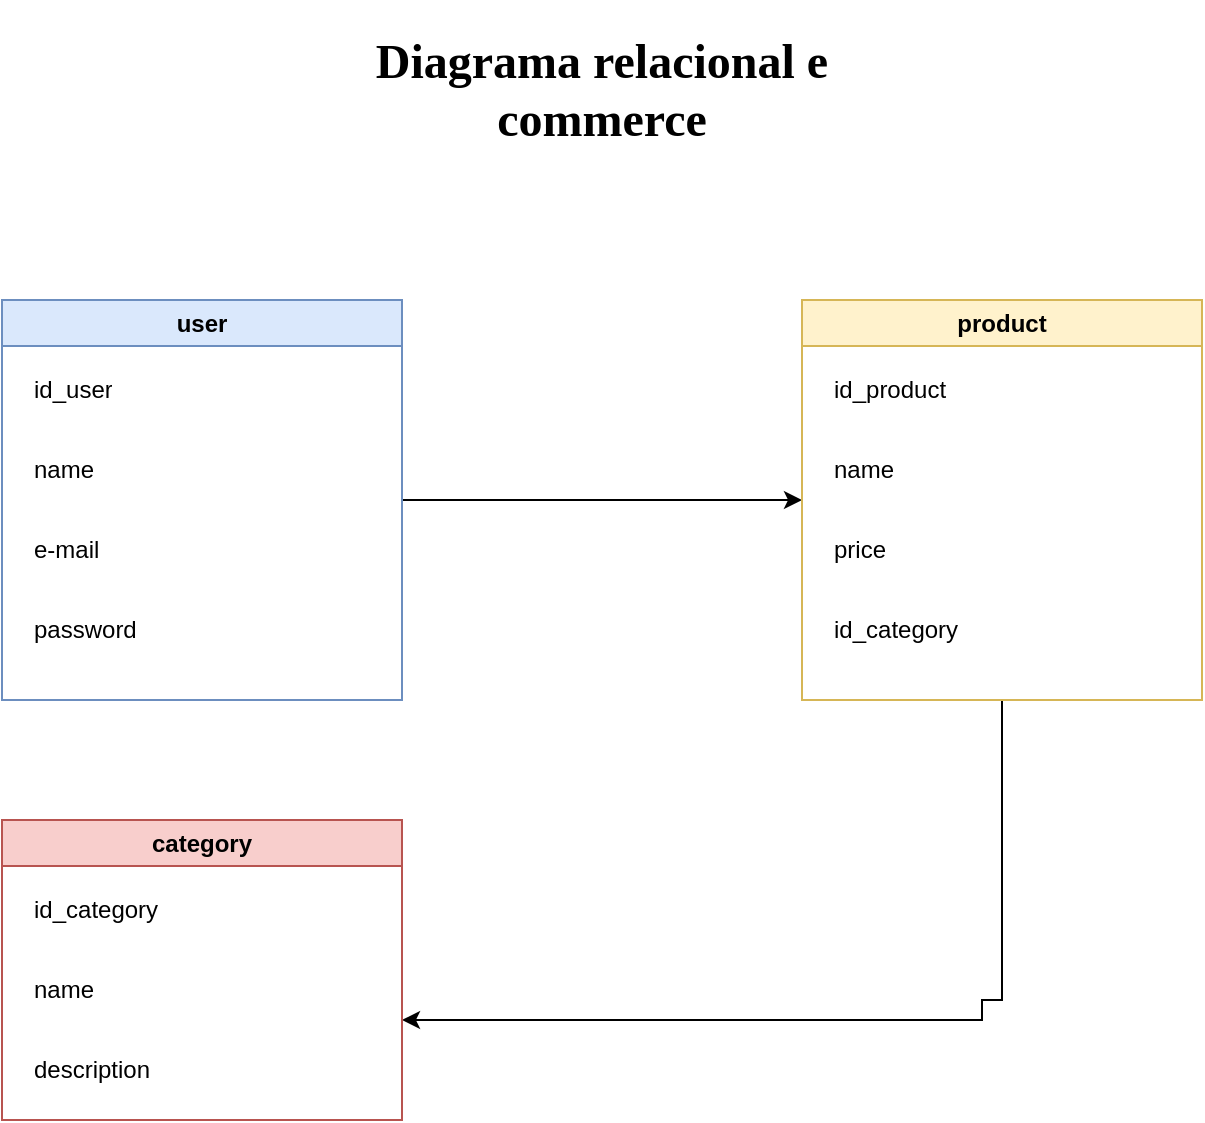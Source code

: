 <mxfile version="28.0.4">
  <diagram name="Página-1" id="oaSyYYIVJE5JFWA3_Eve">
    <mxGraphModel dx="1042" dy="626" grid="1" gridSize="10" guides="1" tooltips="1" connect="1" arrows="1" fold="1" page="1" pageScale="1" pageWidth="827" pageHeight="1169" math="0" shadow="0">
      <root>
        <mxCell id="0" />
        <mxCell id="1" parent="0" />
        <mxCell id="O8v2Y4ceW-dkkewk7JA8-32" style="edgeStyle=orthogonalEdgeStyle;rounded=0;orthogonalLoop=1;jettySize=auto;html=1;entryX=0;entryY=0.5;entryDx=0;entryDy=0;" edge="1" parent="1" source="O8v2Y4ceW-dkkewk7JA8-14" target="O8v2Y4ceW-dkkewk7JA8-20">
          <mxGeometry relative="1" as="geometry" />
        </mxCell>
        <mxCell id="O8v2Y4ceW-dkkewk7JA8-14" value="user" style="swimlane;whiteSpace=wrap;html=1;fillColor=#dae8fc;strokeColor=#6c8ebf;" vertex="1" parent="1">
          <mxGeometry x="114" y="190" width="200" height="200" as="geometry" />
        </mxCell>
        <mxCell id="O8v2Y4ceW-dkkewk7JA8-16" value="id_user" style="text;strokeColor=none;fillColor=none;align=left;verticalAlign=middle;spacingLeft=4;spacingRight=4;overflow=hidden;points=[[0,0.5],[1,0.5]];portConstraint=eastwest;rotatable=0;whiteSpace=wrap;html=1;" vertex="1" parent="O8v2Y4ceW-dkkewk7JA8-14">
          <mxGeometry x="10" y="30" width="80" height="30" as="geometry" />
        </mxCell>
        <mxCell id="O8v2Y4ceW-dkkewk7JA8-17" value="name" style="text;strokeColor=none;fillColor=none;align=left;verticalAlign=middle;spacingLeft=4;spacingRight=4;overflow=hidden;points=[[0,0.5],[1,0.5]];portConstraint=eastwest;rotatable=0;whiteSpace=wrap;html=1;" vertex="1" parent="O8v2Y4ceW-dkkewk7JA8-14">
          <mxGeometry x="10" y="70" width="80" height="30" as="geometry" />
        </mxCell>
        <mxCell id="O8v2Y4ceW-dkkewk7JA8-18" value="e-mail" style="text;strokeColor=none;fillColor=none;align=left;verticalAlign=middle;spacingLeft=4;spacingRight=4;overflow=hidden;points=[[0,0.5],[1,0.5]];portConstraint=eastwest;rotatable=0;whiteSpace=wrap;html=1;" vertex="1" parent="O8v2Y4ceW-dkkewk7JA8-14">
          <mxGeometry x="10" y="110" width="80" height="30" as="geometry" />
        </mxCell>
        <mxCell id="O8v2Y4ceW-dkkewk7JA8-19" value="password" style="text;strokeColor=none;fillColor=none;align=left;verticalAlign=middle;spacingLeft=4;spacingRight=4;overflow=hidden;points=[[0,0.5],[1,0.5]];portConstraint=eastwest;rotatable=0;whiteSpace=wrap;html=1;" vertex="1" parent="O8v2Y4ceW-dkkewk7JA8-14">
          <mxGeometry x="10" y="150" width="80" height="30" as="geometry" />
        </mxCell>
        <mxCell id="O8v2Y4ceW-dkkewk7JA8-33" style="edgeStyle=orthogonalEdgeStyle;rounded=0;orthogonalLoop=1;jettySize=auto;html=1;" edge="1" parent="1" source="O8v2Y4ceW-dkkewk7JA8-20">
          <mxGeometry relative="1" as="geometry">
            <mxPoint x="314" y="550" as="targetPoint" />
            <Array as="points">
              <mxPoint x="614" y="540" />
              <mxPoint x="604" y="540" />
              <mxPoint x="604" y="550" />
            </Array>
          </mxGeometry>
        </mxCell>
        <mxCell id="O8v2Y4ceW-dkkewk7JA8-20" value="product" style="swimlane;whiteSpace=wrap;html=1;fillColor=#fff2cc;strokeColor=#d6b656;" vertex="1" parent="1">
          <mxGeometry x="514" y="190" width="200" height="200" as="geometry" />
        </mxCell>
        <mxCell id="O8v2Y4ceW-dkkewk7JA8-21" value="id_product" style="text;strokeColor=none;fillColor=none;align=left;verticalAlign=middle;spacingLeft=4;spacingRight=4;overflow=hidden;points=[[0,0.5],[1,0.5]];portConstraint=eastwest;rotatable=0;whiteSpace=wrap;html=1;" vertex="1" parent="O8v2Y4ceW-dkkewk7JA8-20">
          <mxGeometry x="10" y="30" width="80" height="30" as="geometry" />
        </mxCell>
        <mxCell id="O8v2Y4ceW-dkkewk7JA8-22" value="name" style="text;strokeColor=none;fillColor=none;align=left;verticalAlign=middle;spacingLeft=4;spacingRight=4;overflow=hidden;points=[[0,0.5],[1,0.5]];portConstraint=eastwest;rotatable=0;whiteSpace=wrap;html=1;" vertex="1" parent="O8v2Y4ceW-dkkewk7JA8-20">
          <mxGeometry x="10" y="70" width="80" height="30" as="geometry" />
        </mxCell>
        <mxCell id="O8v2Y4ceW-dkkewk7JA8-23" value="price" style="text;strokeColor=none;fillColor=none;align=left;verticalAlign=middle;spacingLeft=4;spacingRight=4;overflow=hidden;points=[[0,0.5],[1,0.5]];portConstraint=eastwest;rotatable=0;whiteSpace=wrap;html=1;" vertex="1" parent="O8v2Y4ceW-dkkewk7JA8-20">
          <mxGeometry x="10" y="110" width="80" height="30" as="geometry" />
        </mxCell>
        <mxCell id="O8v2Y4ceW-dkkewk7JA8-24" value="id_category" style="text;strokeColor=none;fillColor=none;align=left;verticalAlign=middle;spacingLeft=4;spacingRight=4;overflow=hidden;points=[[0,0.5],[1,0.5]];portConstraint=eastwest;rotatable=0;whiteSpace=wrap;html=1;" vertex="1" parent="O8v2Y4ceW-dkkewk7JA8-20">
          <mxGeometry x="10" y="150" width="80" height="30" as="geometry" />
        </mxCell>
        <mxCell id="O8v2Y4ceW-dkkewk7JA8-25" value="category" style="swimlane;whiteSpace=wrap;html=1;fillColor=#f8cecc;strokeColor=#b85450;" vertex="1" parent="1">
          <mxGeometry x="114" y="450" width="200" height="150" as="geometry" />
        </mxCell>
        <mxCell id="O8v2Y4ceW-dkkewk7JA8-26" value="id_category" style="text;strokeColor=none;fillColor=none;align=left;verticalAlign=middle;spacingLeft=4;spacingRight=4;overflow=hidden;points=[[0,0.5],[1,0.5]];portConstraint=eastwest;rotatable=0;whiteSpace=wrap;html=1;" vertex="1" parent="O8v2Y4ceW-dkkewk7JA8-25">
          <mxGeometry x="10" y="30" width="80" height="30" as="geometry" />
        </mxCell>
        <mxCell id="O8v2Y4ceW-dkkewk7JA8-27" value="name" style="text;strokeColor=none;fillColor=none;align=left;verticalAlign=middle;spacingLeft=4;spacingRight=4;overflow=hidden;points=[[0,0.5],[1,0.5]];portConstraint=eastwest;rotatable=0;whiteSpace=wrap;html=1;" vertex="1" parent="O8v2Y4ceW-dkkewk7JA8-25">
          <mxGeometry x="10" y="70" width="80" height="30" as="geometry" />
        </mxCell>
        <mxCell id="O8v2Y4ceW-dkkewk7JA8-28" value="description" style="text;strokeColor=none;fillColor=none;align=left;verticalAlign=middle;spacingLeft=4;spacingRight=4;overflow=hidden;points=[[0,0.5],[1,0.5]];portConstraint=eastwest;rotatable=0;whiteSpace=wrap;html=1;" vertex="1" parent="O8v2Y4ceW-dkkewk7JA8-25">
          <mxGeometry x="10" y="110" width="80" height="30" as="geometry" />
        </mxCell>
        <mxCell id="O8v2Y4ceW-dkkewk7JA8-35" value="&lt;h1&gt;&lt;font face=&quot;Times New Roman&quot;&gt;Diagrama relacional e commerce&lt;/font&gt;&lt;/h1&gt;" style="text;html=1;align=center;verticalAlign=middle;whiteSpace=wrap;rounded=0;" vertex="1" parent="1">
          <mxGeometry x="294" y="70" width="240" height="30" as="geometry" />
        </mxCell>
      </root>
    </mxGraphModel>
  </diagram>
</mxfile>
